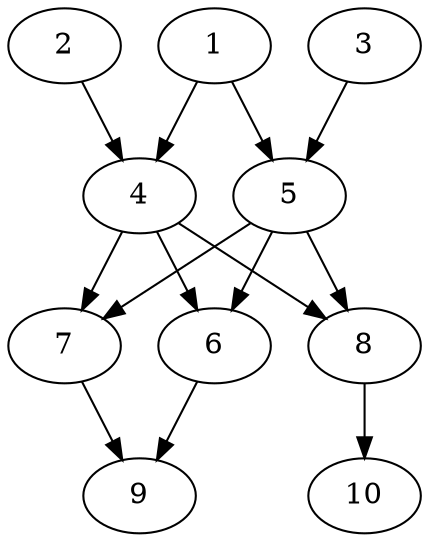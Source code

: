 // DAG automatically generated by daggen at Thu Oct  3 13:58:04 2019
// ./daggen --dot -n 10 --ccr 0.5 --fat 0.5 --regular 0.7 --density 0.7 --mindata 5242880 --maxdata 52428800 
digraph G {
  1 [size="45903872", alpha="0.17", expect_size="22951936"] 
  1 -> 4 [size ="22951936"]
  1 -> 5 [size ="22951936"]
  2 [size="87654400", alpha="0.07", expect_size="43827200"] 
  2 -> 4 [size ="43827200"]
  3 [size="25747456", alpha="0.05", expect_size="12873728"] 
  3 -> 5 [size ="12873728"]
  4 [size="29239296", alpha="0.02", expect_size="14619648"] 
  4 -> 6 [size ="14619648"]
  4 -> 7 [size ="14619648"]
  4 -> 8 [size ="14619648"]
  5 [size="40306688", alpha="0.14", expect_size="20153344"] 
  5 -> 6 [size ="20153344"]
  5 -> 7 [size ="20153344"]
  5 -> 8 [size ="20153344"]
  6 [size="49580032", alpha="0.13", expect_size="24790016"] 
  6 -> 9 [size ="24790016"]
  7 [size="103856128", alpha="0.19", expect_size="51928064"] 
  7 -> 9 [size ="51928064"]
  8 [size="26505216", alpha="0.02", expect_size="13252608"] 
  8 -> 10 [size ="13252608"]
  9 [size="29106176", alpha="0.13", expect_size="14553088"] 
  10 [size="80519168", alpha="0.05", expect_size="40259584"] 
}
